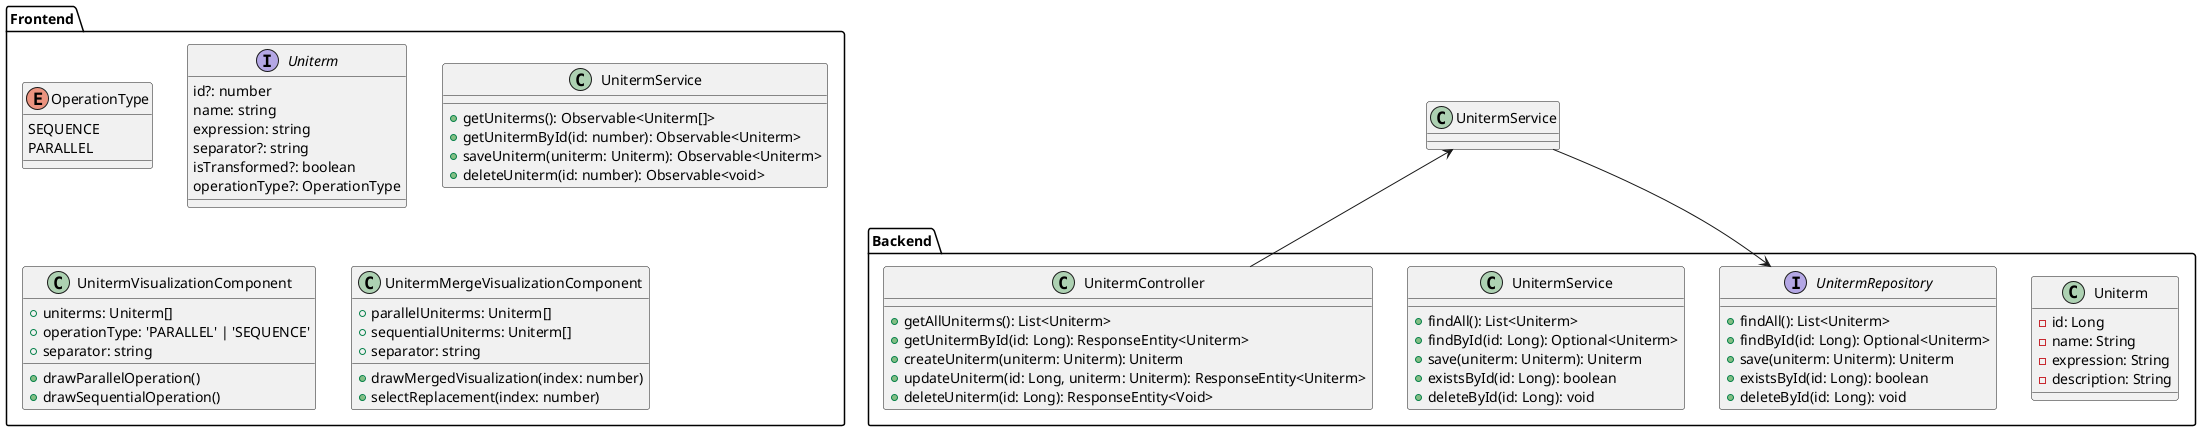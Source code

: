 @startuml
package "Backend" {
  class Uniterm {
    -id: Long
    -name: String
    -expression: String
    -description: String
  }
  
  interface UnitermRepository {
    +findAll(): List<Uniterm>
    +findById(id: Long): Optional<Uniterm>
    +save(uniterm: Uniterm): Uniterm
    +existsById(id: Long): boolean
    +deleteById(id: Long): void
  }
  
  class UnitermService {
    +findAll(): List<Uniterm>
    +findById(id: Long): Optional<Uniterm>
    +save(uniterm: Uniterm): Uniterm
    +existsById(id: Long): boolean
    +deleteById(id: Long): void
  }
  
  class UnitermController {
    +getAllUniterms(): List<Uniterm>
    +getUnitermById(id: Long): ResponseEntity<Uniterm>
    +createUniterm(uniterm: Uniterm): Uniterm
    +updateUniterm(id: Long, uniterm: Uniterm): ResponseEntity<Uniterm>
    +deleteUniterm(id: Long): ResponseEntity<Void>
  }
}

package "Frontend" {
  enum OperationType {
    SEQUENCE
    PARALLEL
  }
  
  interface Uniterm {
    id?: number
    name: string
    expression: string
    separator?: string
    isTransformed?: boolean
    operationType?: OperationType
  }
  
  class UnitermService {
    +getUniterms(): Observable<Uniterm[]>
    +getUnitermById(id: number): Observable<Uniterm>
    +saveUniterm(uniterm: Uniterm): Observable<Uniterm>
    +deleteUniterm(id: number): Observable<void>
  }
  
  class UnitermVisualizationComponent {
    +uniterms: Uniterm[]
    +operationType: 'PARALLEL' | 'SEQUENCE'
    +separator: string
    +drawParallelOperation()
    +drawSequentialOperation()
  }
  
  class UnitermMergeVisualizationComponent {
    +parallelUniterms: Uniterm[]
    +sequentialUniterms: Uniterm[]
    +separator: string
    +drawMergedVisualization(index: number)
    +selectReplacement(index: number)
  }
}

UnitermService --> UnitermRepository
UnitermController --> UnitermService
@enduml